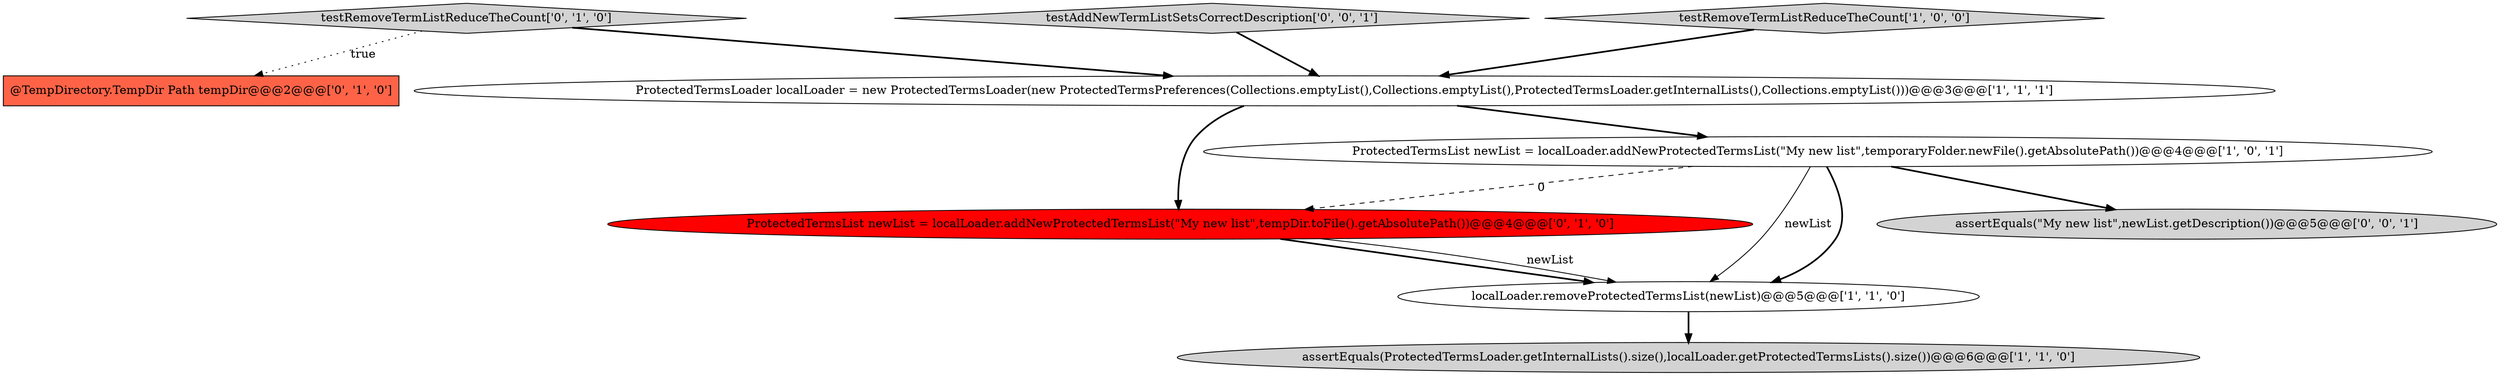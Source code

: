 digraph {
3 [style = filled, label = "assertEquals(ProtectedTermsLoader.getInternalLists().size(),localLoader.getProtectedTermsLists().size())@@@6@@@['1', '1', '0']", fillcolor = lightgray, shape = ellipse image = "AAA0AAABBB1BBB"];
6 [style = filled, label = "@TempDirectory.TempDir Path tempDir@@@2@@@['0', '1', '0']", fillcolor = tomato, shape = box image = "AAA1AAABBB2BBB"];
7 [style = filled, label = "ProtectedTermsList newList = localLoader.addNewProtectedTermsList(\"My new list\",tempDir.toFile().getAbsolutePath())@@@4@@@['0', '1', '0']", fillcolor = red, shape = ellipse image = "AAA1AAABBB2BBB"];
2 [style = filled, label = "ProtectedTermsLoader localLoader = new ProtectedTermsLoader(new ProtectedTermsPreferences(Collections.emptyList(),Collections.emptyList(),ProtectedTermsLoader.getInternalLists(),Collections.emptyList()))@@@3@@@['1', '1', '1']", fillcolor = white, shape = ellipse image = "AAA0AAABBB1BBB"];
1 [style = filled, label = "localLoader.removeProtectedTermsList(newList)@@@5@@@['1', '1', '0']", fillcolor = white, shape = ellipse image = "AAA0AAABBB1BBB"];
5 [style = filled, label = "testRemoveTermListReduceTheCount['0', '1', '0']", fillcolor = lightgray, shape = diamond image = "AAA0AAABBB2BBB"];
8 [style = filled, label = "testAddNewTermListSetsCorrectDescription['0', '0', '1']", fillcolor = lightgray, shape = diamond image = "AAA0AAABBB3BBB"];
0 [style = filled, label = "ProtectedTermsList newList = localLoader.addNewProtectedTermsList(\"My new list\",temporaryFolder.newFile().getAbsolutePath())@@@4@@@['1', '0', '1']", fillcolor = white, shape = ellipse image = "AAA0AAABBB1BBB"];
4 [style = filled, label = "testRemoveTermListReduceTheCount['1', '0', '0']", fillcolor = lightgray, shape = diamond image = "AAA0AAABBB1BBB"];
9 [style = filled, label = "assertEquals(\"My new list\",newList.getDescription())@@@5@@@['0', '0', '1']", fillcolor = lightgray, shape = ellipse image = "AAA0AAABBB3BBB"];
1->3 [style = bold, label=""];
5->6 [style = dotted, label="true"];
0->1 [style = solid, label="newList"];
5->2 [style = bold, label=""];
0->9 [style = bold, label=""];
2->0 [style = bold, label=""];
7->1 [style = bold, label=""];
4->2 [style = bold, label=""];
2->7 [style = bold, label=""];
8->2 [style = bold, label=""];
0->7 [style = dashed, label="0"];
0->1 [style = bold, label=""];
7->1 [style = solid, label="newList"];
}
